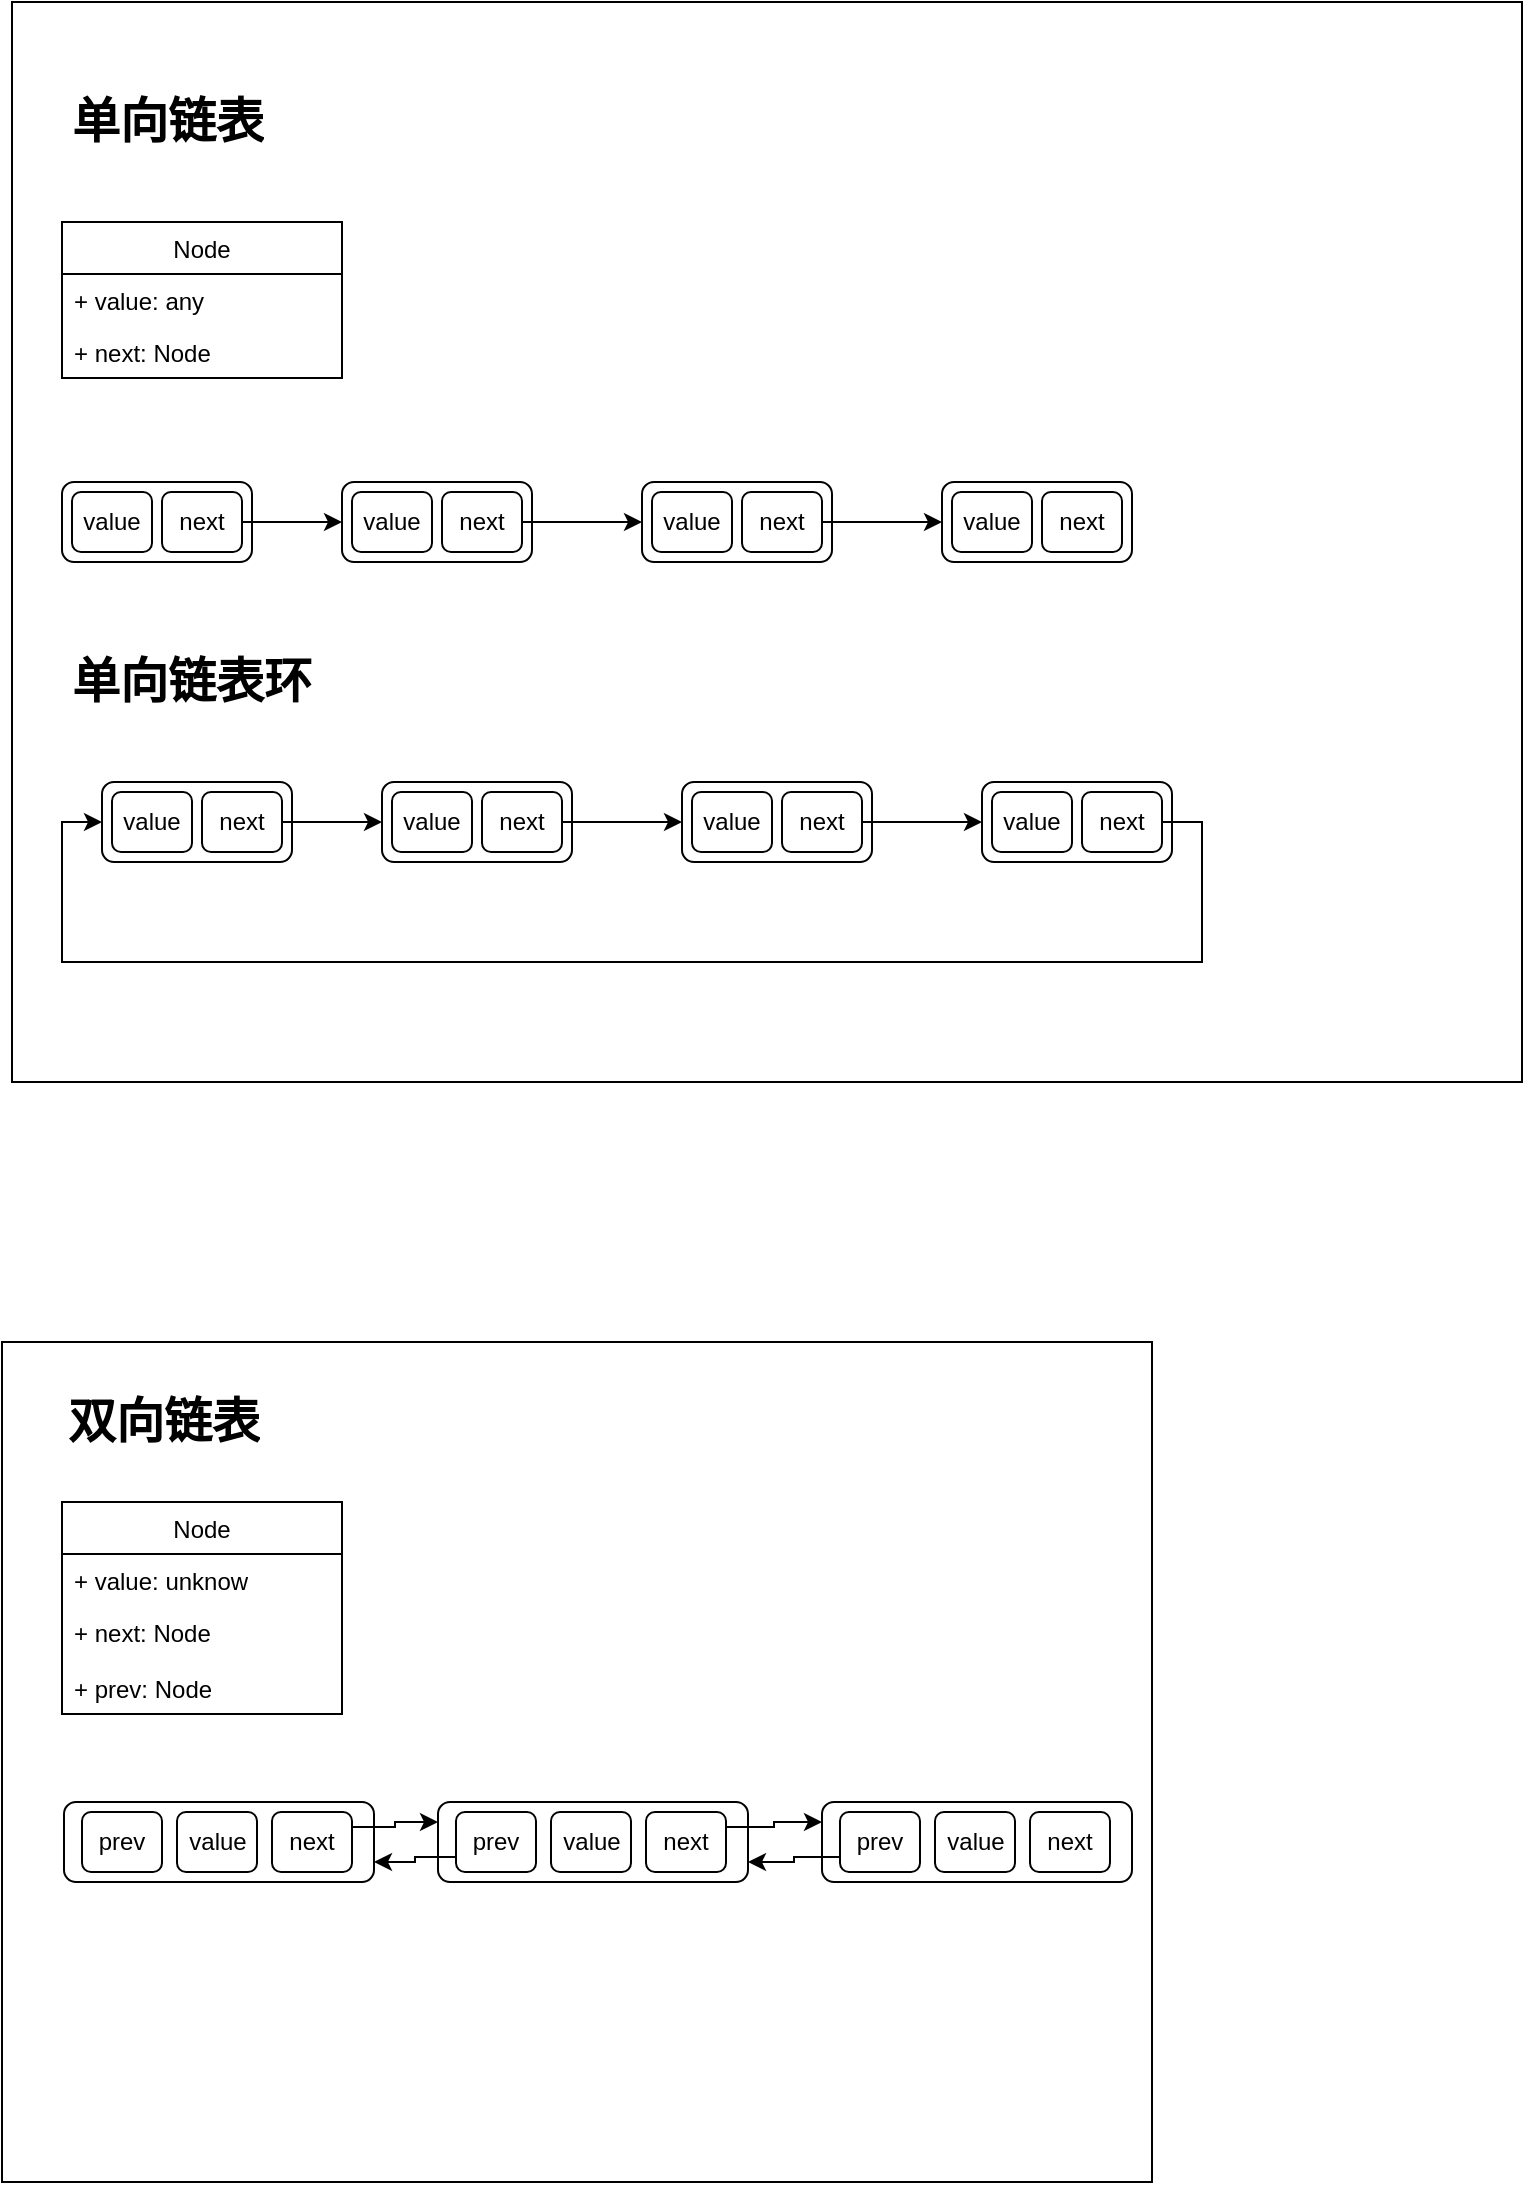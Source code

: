 <mxfile version="12.2.4" pages="1"><diagram id="VcqYXvHIiyMomJrP4JxJ" name="Page-1"><mxGraphModel dx="884" dy="655" grid="1" gridSize="10" guides="1" tooltips="1" connect="1" arrows="1" fold="1" page="1" pageScale="1" pageWidth="827" pageHeight="1169" math="0" shadow="0"><root><mxCell id="0"/><mxCell id="1" parent="0"/><mxCell id="43" value="" style="rounded=0;whiteSpace=wrap;html=1;" parent="1" vertex="1"><mxGeometry x="40" y="720" width="575" height="420" as="geometry"/></mxCell><mxCell id="41" value="" style="rounded=0;whiteSpace=wrap;html=1;" parent="1" vertex="1"><mxGeometry x="45" y="50" width="755" height="540" as="geometry"/></mxCell><mxCell id="3" value="Node" style="swimlane;fontStyle=0;childLayout=stackLayout;horizontal=1;startSize=26;fillColor=none;horizontalStack=0;resizeParent=1;resizeParentMax=0;resizeLast=0;collapsible=1;marginBottom=0;" parent="1" vertex="1"><mxGeometry x="70" y="160" width="140" height="78" as="geometry"><mxRectangle x="100" y="160" width="90" height="26" as="alternateBounds"/></mxGeometry></mxCell><mxCell id="4" value="+ value: any" style="text;strokeColor=none;fillColor=none;align=left;verticalAlign=top;spacingLeft=4;spacingRight=4;overflow=hidden;rotatable=0;points=[[0,0.5],[1,0.5]];portConstraint=eastwest;" parent="3" vertex="1"><mxGeometry y="26" width="140" height="26" as="geometry"/></mxCell><mxCell id="5" value="+ next: Node" style="text;strokeColor=none;fillColor=none;align=left;verticalAlign=top;spacingLeft=4;spacingRight=4;overflow=hidden;rotatable=0;points=[[0,0.5],[1,0.5]];portConstraint=eastwest;" parent="3" vertex="1"><mxGeometry y="52" width="140" height="26" as="geometry"/></mxCell><mxCell id="15" value="" style="group" parent="1" vertex="1" connectable="0"><mxGeometry x="70" y="290" width="95" height="40" as="geometry"/></mxCell><mxCell id="7" value="" style="rounded=1;whiteSpace=wrap;html=1;" parent="15" vertex="1"><mxGeometry width="95" height="40" as="geometry"/></mxCell><mxCell id="12" value="value" style="rounded=1;whiteSpace=wrap;html=1;" parent="15" vertex="1"><mxGeometry x="5" y="5" width="40" height="30" as="geometry"/></mxCell><mxCell id="14" value="next" style="rounded=1;whiteSpace=wrap;html=1;" parent="15" vertex="1"><mxGeometry x="50" y="5" width="40" height="30" as="geometry"/></mxCell><mxCell id="22" value="" style="group" parent="1" vertex="1" connectable="0"><mxGeometry x="210" y="290" width="95" height="40" as="geometry"/></mxCell><mxCell id="23" value="" style="rounded=1;whiteSpace=wrap;html=1;" parent="22" vertex="1"><mxGeometry width="95" height="40" as="geometry"/></mxCell><mxCell id="24" value="value" style="rounded=1;whiteSpace=wrap;html=1;" parent="22" vertex="1"><mxGeometry x="5" y="5" width="40" height="30" as="geometry"/></mxCell><mxCell id="25" value="next" style="rounded=1;whiteSpace=wrap;html=1;" parent="22" vertex="1"><mxGeometry x="50" y="5" width="40" height="30" as="geometry"/></mxCell><mxCell id="26" style="edgeStyle=orthogonalEdgeStyle;rounded=0;orthogonalLoop=1;jettySize=auto;html=1;entryX=0;entryY=0.5;entryDx=0;entryDy=0;" parent="1" source="14" target="23" edge="1"><mxGeometry relative="1" as="geometry"/></mxCell><mxCell id="27" value="" style="group" parent="1" vertex="1" connectable="0"><mxGeometry x="360" y="290" width="95" height="40" as="geometry"/></mxCell><mxCell id="28" value="" style="rounded=1;whiteSpace=wrap;html=1;" parent="27" vertex="1"><mxGeometry width="95" height="40" as="geometry"/></mxCell><mxCell id="29" value="value" style="rounded=1;whiteSpace=wrap;html=1;" parent="27" vertex="1"><mxGeometry x="5" y="5" width="40" height="30" as="geometry"/></mxCell><mxCell id="30" value="next" style="rounded=1;whiteSpace=wrap;html=1;" parent="27" vertex="1"><mxGeometry x="50" y="5" width="40" height="30" as="geometry"/></mxCell><mxCell id="32" style="edgeStyle=orthogonalEdgeStyle;rounded=0;orthogonalLoop=1;jettySize=auto;html=1;exitX=1;exitY=0.5;exitDx=0;exitDy=0;" parent="1" source="25" edge="1"><mxGeometry relative="1" as="geometry"><mxPoint x="360" y="310" as="targetPoint"/></mxGeometry></mxCell><mxCell id="34" value="" style="group" parent="1" vertex="1" connectable="0"><mxGeometry x="510" y="290" width="95" height="40" as="geometry"/></mxCell><mxCell id="35" value="" style="rounded=1;whiteSpace=wrap;html=1;" parent="34" vertex="1"><mxGeometry width="95" height="40" as="geometry"/></mxCell><mxCell id="36" value="value" style="rounded=1;whiteSpace=wrap;html=1;" parent="34" vertex="1"><mxGeometry x="5" y="5" width="40" height="30" as="geometry"/></mxCell><mxCell id="37" value="next" style="rounded=1;whiteSpace=wrap;html=1;" parent="34" vertex="1"><mxGeometry x="50" y="5" width="40" height="30" as="geometry"/></mxCell><mxCell id="38" style="edgeStyle=orthogonalEdgeStyle;rounded=0;orthogonalLoop=1;jettySize=auto;html=1;exitX=1;exitY=0.5;exitDx=0;exitDy=0;entryX=0;entryY=0.5;entryDx=0;entryDy=0;" parent="1" source="30" target="35" edge="1"><mxGeometry relative="1" as="geometry"/></mxCell><mxCell id="40" value="&lt;h1&gt;单向链表&lt;/h1&gt;" style="text;html=1;strokeColor=none;fillColor=none;spacing=5;spacingTop=-20;whiteSpace=wrap;overflow=hidden;rounded=0;" parent="1" vertex="1"><mxGeometry x="70" y="90" width="112" height="40" as="geometry"/></mxCell><mxCell id="42" value="&lt;h1&gt;双向链表&lt;/h1&gt;" style="text;html=1;strokeColor=none;fillColor=none;spacing=5;spacingTop=-20;whiteSpace=wrap;overflow=hidden;rounded=0;" parent="1" vertex="1"><mxGeometry x="67.5" y="740" width="190" height="40" as="geometry"/></mxCell><mxCell id="44" value="Node" style="swimlane;fontStyle=0;childLayout=stackLayout;horizontal=1;startSize=26;fillColor=none;horizontalStack=0;resizeParent=1;resizeParentMax=0;resizeLast=0;collapsible=1;marginBottom=0;" parent="1" vertex="1"><mxGeometry x="70" y="800" width="140" height="106" as="geometry"/></mxCell><mxCell id="45" value="+ value: unknow" style="text;strokeColor=none;fillColor=none;align=left;verticalAlign=top;spacingLeft=4;spacingRight=4;overflow=hidden;rotatable=0;points=[[0,0.5],[1,0.5]];portConstraint=eastwest;" parent="44" vertex="1"><mxGeometry y="26" width="140" height="26" as="geometry"/></mxCell><mxCell id="46" value="+ next: Node" style="text;strokeColor=none;fillColor=none;align=left;verticalAlign=top;spacingLeft=4;spacingRight=4;overflow=hidden;rotatable=0;points=[[0,0.5],[1,0.5]];portConstraint=eastwest;" parent="44" vertex="1"><mxGeometry y="52" width="140" height="28" as="geometry"/></mxCell><mxCell id="47" value="+ prev: Node" style="text;strokeColor=none;fillColor=none;align=left;verticalAlign=top;spacingLeft=4;spacingRight=4;overflow=hidden;rotatable=0;points=[[0,0.5],[1,0.5]];portConstraint=eastwest;" parent="44" vertex="1"><mxGeometry y="80" width="140" height="26" as="geometry"/></mxCell><mxCell id="49" value="" style="group" parent="1" vertex="1" connectable="0"><mxGeometry x="90" y="440" width="95" height="40" as="geometry"/></mxCell><mxCell id="50" value="" style="rounded=1;whiteSpace=wrap;html=1;" parent="49" vertex="1"><mxGeometry width="95" height="40" as="geometry"/></mxCell><mxCell id="51" value="value" style="rounded=1;whiteSpace=wrap;html=1;" parent="49" vertex="1"><mxGeometry x="5" y="5" width="40" height="30" as="geometry"/></mxCell><mxCell id="52" value="next" style="rounded=1;whiteSpace=wrap;html=1;" parent="49" vertex="1"><mxGeometry x="50" y="5" width="40" height="30" as="geometry"/></mxCell><mxCell id="53" value="" style="group" parent="1" vertex="1" connectable="0"><mxGeometry x="230" y="440" width="95" height="40" as="geometry"/></mxCell><mxCell id="54" value="" style="rounded=1;whiteSpace=wrap;html=1;" parent="53" vertex="1"><mxGeometry width="95" height="40" as="geometry"/></mxCell><mxCell id="55" value="value" style="rounded=1;whiteSpace=wrap;html=1;" parent="53" vertex="1"><mxGeometry x="5" y="5" width="40" height="30" as="geometry"/></mxCell><mxCell id="56" value="next" style="rounded=1;whiteSpace=wrap;html=1;" parent="53" vertex="1"><mxGeometry x="50" y="5" width="40" height="30" as="geometry"/></mxCell><mxCell id="57" style="edgeStyle=orthogonalEdgeStyle;rounded=0;orthogonalLoop=1;jettySize=auto;html=1;entryX=0;entryY=0.5;entryDx=0;entryDy=0;" parent="1" source="52" target="54" edge="1"><mxGeometry relative="1" as="geometry"/></mxCell><mxCell id="58" value="" style="group" parent="1" vertex="1" connectable="0"><mxGeometry x="380" y="440" width="95" height="40" as="geometry"/></mxCell><mxCell id="59" value="" style="rounded=1;whiteSpace=wrap;html=1;" parent="58" vertex="1"><mxGeometry width="95" height="40" as="geometry"/></mxCell><mxCell id="60" value="value" style="rounded=1;whiteSpace=wrap;html=1;" parent="58" vertex="1"><mxGeometry x="5" y="5" width="40" height="30" as="geometry"/></mxCell><mxCell id="61" value="next" style="rounded=1;whiteSpace=wrap;html=1;" parent="58" vertex="1"><mxGeometry x="50" y="5" width="40" height="30" as="geometry"/></mxCell><mxCell id="62" style="edgeStyle=orthogonalEdgeStyle;rounded=0;orthogonalLoop=1;jettySize=auto;html=1;exitX=1;exitY=0.5;exitDx=0;exitDy=0;" parent="1" source="56" edge="1"><mxGeometry relative="1" as="geometry"><mxPoint x="380" y="460" as="targetPoint"/></mxGeometry></mxCell><mxCell id="63" value="" style="group" parent="1" vertex="1" connectable="0"><mxGeometry x="530" y="440" width="95" height="40" as="geometry"/></mxCell><mxCell id="64" value="" style="rounded=1;whiteSpace=wrap;html=1;" parent="63" vertex="1"><mxGeometry width="95" height="40" as="geometry"/></mxCell><mxCell id="65" value="value" style="rounded=1;whiteSpace=wrap;html=1;" parent="63" vertex="1"><mxGeometry x="5" y="5" width="40" height="30" as="geometry"/></mxCell><mxCell id="66" value="next" style="rounded=1;whiteSpace=wrap;html=1;" parent="63" vertex="1"><mxGeometry x="50" y="5" width="40" height="30" as="geometry"/></mxCell><mxCell id="67" style="edgeStyle=orthogonalEdgeStyle;rounded=0;orthogonalLoop=1;jettySize=auto;html=1;exitX=1;exitY=0.5;exitDx=0;exitDy=0;entryX=0;entryY=0.5;entryDx=0;entryDy=0;" parent="1" source="61" target="64" edge="1"><mxGeometry relative="1" as="geometry"/></mxCell><mxCell id="69" style="edgeStyle=orthogonalEdgeStyle;rounded=0;orthogonalLoop=1;jettySize=auto;html=1;exitX=1;exitY=0.5;exitDx=0;exitDy=0;entryX=0;entryY=0.5;entryDx=0;entryDy=0;" parent="1" source="66" target="50" edge="1"><mxGeometry relative="1" as="geometry"><Array as="points"><mxPoint x="640" y="460"/><mxPoint x="640" y="530"/><mxPoint x="70" y="530"/><mxPoint x="70" y="460"/></Array></mxGeometry></mxCell><mxCell id="70" value="&lt;h1&gt;单向链表环&lt;/h1&gt;" style="text;html=1;strokeColor=none;fillColor=none;spacing=5;spacingTop=-20;whiteSpace=wrap;overflow=hidden;rounded=0;" parent="1" vertex="1"><mxGeometry x="70" y="370" width="140" height="40" as="geometry"/></mxCell><mxCell id="71" value="" style="group" parent="1" vertex="1" connectable="0"><mxGeometry x="90" y="950" width="150" height="40" as="geometry"/></mxCell><mxCell id="76" value="" style="group" parent="71" vertex="1" connectable="0"><mxGeometry x="-19" width="155" height="40" as="geometry"/></mxCell><mxCell id="72" value="" style="rounded=1;whiteSpace=wrap;html=1;" parent="76" vertex="1"><mxGeometry width="155" height="40" as="geometry"/></mxCell><mxCell id="73" value="value" style="rounded=1;whiteSpace=wrap;html=1;" parent="76" vertex="1"><mxGeometry x="56.5" y="5" width="40" height="30" as="geometry"/></mxCell><mxCell id="74" value="next" style="rounded=1;whiteSpace=wrap;html=1;" parent="76" vertex="1"><mxGeometry x="104" y="5" width="40" height="30" as="geometry"/></mxCell><mxCell id="75" value="prev" style="rounded=1;whiteSpace=wrap;html=1;" parent="76" vertex="1"><mxGeometry x="9" y="5" width="40" height="30" as="geometry"/></mxCell><mxCell id="77" value="" style="group" parent="1" vertex="1" connectable="0"><mxGeometry x="258" y="950" width="155" height="40" as="geometry"/></mxCell><mxCell id="78" value="" style="rounded=1;whiteSpace=wrap;html=1;" parent="77" vertex="1"><mxGeometry width="155" height="40" as="geometry"/></mxCell><mxCell id="79" value="value" style="rounded=1;whiteSpace=wrap;html=1;" parent="77" vertex="1"><mxGeometry x="56.5" y="5" width="40" height="30" as="geometry"/></mxCell><mxCell id="80" value="next" style="rounded=1;whiteSpace=wrap;html=1;" parent="77" vertex="1"><mxGeometry x="104" y="5" width="40" height="30" as="geometry"/></mxCell><mxCell id="81" value="prev" style="rounded=1;whiteSpace=wrap;html=1;" parent="77" vertex="1"><mxGeometry x="9" y="5" width="40" height="30" as="geometry"/></mxCell><mxCell id="82" value="" style="group" parent="1" vertex="1" connectable="0"><mxGeometry x="450" y="950" width="155" height="40" as="geometry"/></mxCell><mxCell id="83" value="" style="rounded=1;whiteSpace=wrap;html=1;" parent="82" vertex="1"><mxGeometry width="155" height="40" as="geometry"/></mxCell><mxCell id="84" value="value" style="rounded=1;whiteSpace=wrap;html=1;" parent="82" vertex="1"><mxGeometry x="56.5" y="5" width="40" height="30" as="geometry"/></mxCell><mxCell id="85" value="next" style="rounded=1;whiteSpace=wrap;html=1;" parent="82" vertex="1"><mxGeometry x="104" y="5" width="40" height="30" as="geometry"/></mxCell><mxCell id="86" value="prev" style="rounded=1;whiteSpace=wrap;html=1;" parent="82" vertex="1"><mxGeometry x="9" y="5" width="40" height="30" as="geometry"/></mxCell><mxCell id="92" style="edgeStyle=orthogonalEdgeStyle;rounded=0;orthogonalLoop=1;jettySize=auto;html=1;exitX=1;exitY=0.25;exitDx=0;exitDy=0;entryX=0;entryY=0.25;entryDx=0;entryDy=0;" parent="1" source="74" target="78" edge="1"><mxGeometry relative="1" as="geometry"/></mxCell><mxCell id="93" style="edgeStyle=orthogonalEdgeStyle;rounded=0;orthogonalLoop=1;jettySize=auto;html=1;exitX=0;exitY=0.75;exitDx=0;exitDy=0;entryX=1;entryY=0.75;entryDx=0;entryDy=0;" parent="1" source="81" target="72" edge="1"><mxGeometry relative="1" as="geometry"/></mxCell><mxCell id="94" style="edgeStyle=orthogonalEdgeStyle;rounded=0;orthogonalLoop=1;jettySize=auto;html=1;exitX=1;exitY=0.25;exitDx=0;exitDy=0;entryX=0;entryY=0.25;entryDx=0;entryDy=0;" parent="1" source="80" target="83" edge="1"><mxGeometry relative="1" as="geometry"/></mxCell><mxCell id="96" style="edgeStyle=orthogonalEdgeStyle;rounded=0;orthogonalLoop=1;jettySize=auto;html=1;exitX=0;exitY=0.75;exitDx=0;exitDy=0;entryX=1;entryY=0.75;entryDx=0;entryDy=0;" parent="1" source="86" target="78" edge="1"><mxGeometry relative="1" as="geometry"/></mxCell></root></mxGraphModel></diagram></mxfile>